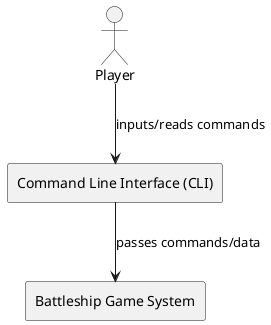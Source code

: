 @startuml
actor Player

rectangle "Command Line Interface (CLI)" as CLI
rectangle "Battleship Game System" as Game

Player --> CLI : inputs/reads commands
CLI --> Game : passes commands/data

@enduml
